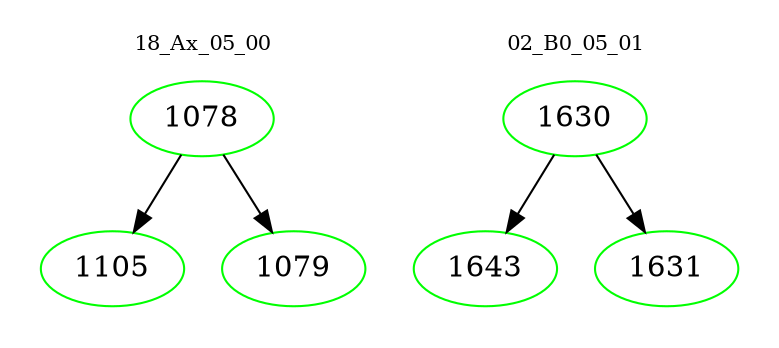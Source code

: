 digraph{
subgraph cluster_0 {
color = white
label = "18_Ax_05_00";
fontsize=10;
T0_1078 [label="1078", color="green"]
T0_1078 -> T0_1105 [color="black"]
T0_1105 [label="1105", color="green"]
T0_1078 -> T0_1079 [color="black"]
T0_1079 [label="1079", color="green"]
}
subgraph cluster_1 {
color = white
label = "02_B0_05_01";
fontsize=10;
T1_1630 [label="1630", color="green"]
T1_1630 -> T1_1643 [color="black"]
T1_1643 [label="1643", color="green"]
T1_1630 -> T1_1631 [color="black"]
T1_1631 [label="1631", color="green"]
}
}
